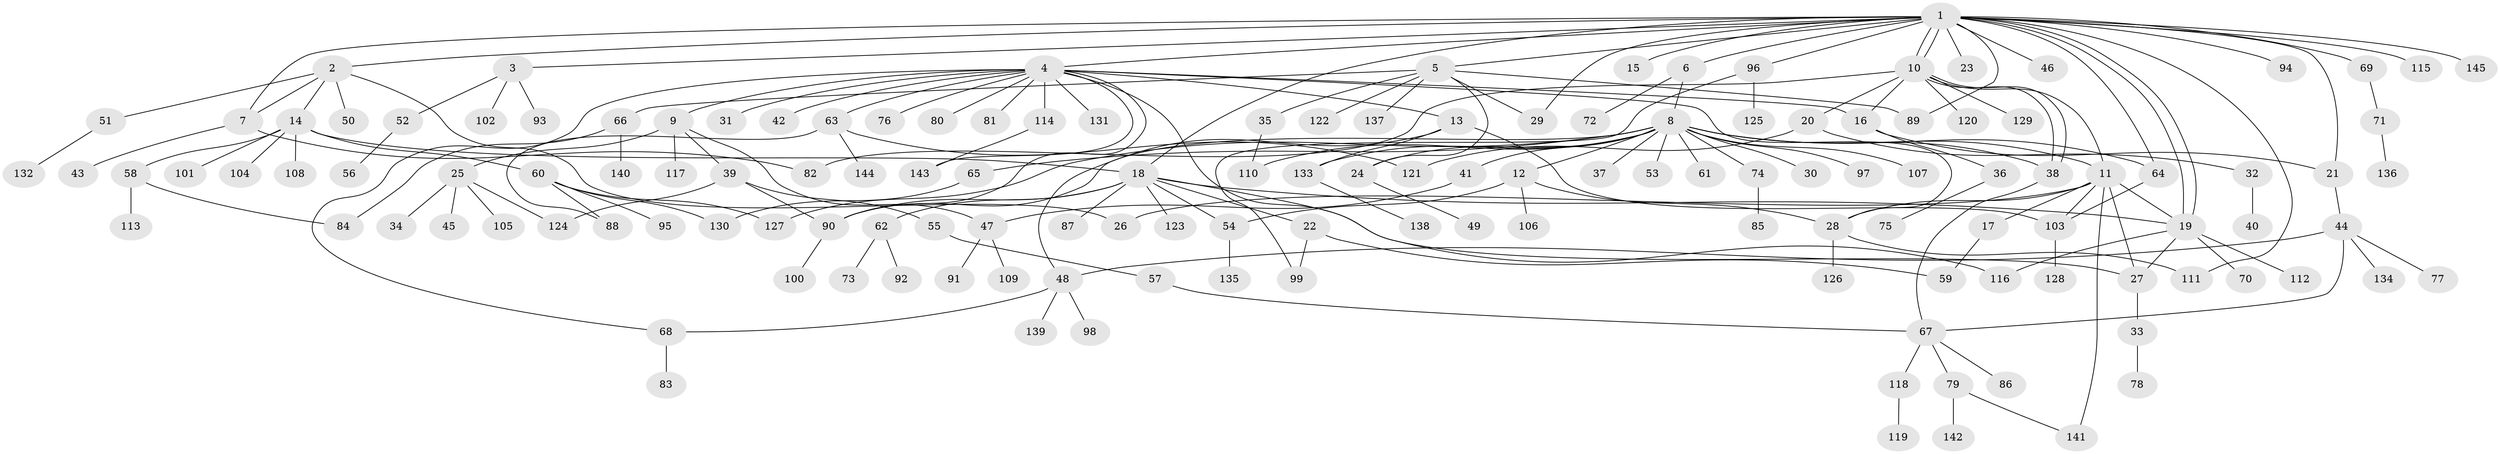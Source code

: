 // Generated by graph-tools (version 1.1) at 2025/35/03/09/25 02:35:40]
// undirected, 145 vertices, 190 edges
graph export_dot {
graph [start="1"]
  node [color=gray90,style=filled];
  1;
  2;
  3;
  4;
  5;
  6;
  7;
  8;
  9;
  10;
  11;
  12;
  13;
  14;
  15;
  16;
  17;
  18;
  19;
  20;
  21;
  22;
  23;
  24;
  25;
  26;
  27;
  28;
  29;
  30;
  31;
  32;
  33;
  34;
  35;
  36;
  37;
  38;
  39;
  40;
  41;
  42;
  43;
  44;
  45;
  46;
  47;
  48;
  49;
  50;
  51;
  52;
  53;
  54;
  55;
  56;
  57;
  58;
  59;
  60;
  61;
  62;
  63;
  64;
  65;
  66;
  67;
  68;
  69;
  70;
  71;
  72;
  73;
  74;
  75;
  76;
  77;
  78;
  79;
  80;
  81;
  82;
  83;
  84;
  85;
  86;
  87;
  88;
  89;
  90;
  91;
  92;
  93;
  94;
  95;
  96;
  97;
  98;
  99;
  100;
  101;
  102;
  103;
  104;
  105;
  106;
  107;
  108;
  109;
  110;
  111;
  112;
  113;
  114;
  115;
  116;
  117;
  118;
  119;
  120;
  121;
  122;
  123;
  124;
  125;
  126;
  127;
  128;
  129;
  130;
  131;
  132;
  133;
  134;
  135;
  136;
  137;
  138;
  139;
  140;
  141;
  142;
  143;
  144;
  145;
  1 -- 2;
  1 -- 3;
  1 -- 4;
  1 -- 5;
  1 -- 6;
  1 -- 7;
  1 -- 10;
  1 -- 10;
  1 -- 15;
  1 -- 18;
  1 -- 19;
  1 -- 19;
  1 -- 21;
  1 -- 23;
  1 -- 29;
  1 -- 46;
  1 -- 64;
  1 -- 69;
  1 -- 89;
  1 -- 94;
  1 -- 96;
  1 -- 111;
  1 -- 115;
  1 -- 145;
  2 -- 7;
  2 -- 14;
  2 -- 26;
  2 -- 50;
  2 -- 51;
  3 -- 52;
  3 -- 93;
  3 -- 102;
  4 -- 9;
  4 -- 13;
  4 -- 16;
  4 -- 28;
  4 -- 31;
  4 -- 42;
  4 -- 63;
  4 -- 68;
  4 -- 76;
  4 -- 80;
  4 -- 81;
  4 -- 90;
  4 -- 114;
  4 -- 116;
  4 -- 131;
  4 -- 143;
  5 -- 24;
  5 -- 29;
  5 -- 35;
  5 -- 66;
  5 -- 89;
  5 -- 122;
  5 -- 137;
  6 -- 8;
  6 -- 72;
  7 -- 43;
  7 -- 82;
  8 -- 11;
  8 -- 12;
  8 -- 24;
  8 -- 30;
  8 -- 37;
  8 -- 38;
  8 -- 41;
  8 -- 53;
  8 -- 61;
  8 -- 64;
  8 -- 65;
  8 -- 74;
  8 -- 90;
  8 -- 97;
  8 -- 107;
  8 -- 110;
  8 -- 127;
  8 -- 133;
  9 -- 25;
  9 -- 39;
  9 -- 47;
  9 -- 117;
  10 -- 11;
  10 -- 16;
  10 -- 20;
  10 -- 38;
  10 -- 38;
  10 -- 82;
  10 -- 120;
  10 -- 129;
  11 -- 17;
  11 -- 19;
  11 -- 26;
  11 -- 27;
  11 -- 28;
  11 -- 103;
  11 -- 141;
  12 -- 28;
  12 -- 54;
  12 -- 106;
  13 -- 48;
  13 -- 103;
  13 -- 133;
  14 -- 18;
  14 -- 58;
  14 -- 60;
  14 -- 101;
  14 -- 104;
  14 -- 108;
  16 -- 21;
  16 -- 36;
  17 -- 59;
  18 -- 19;
  18 -- 22;
  18 -- 27;
  18 -- 54;
  18 -- 62;
  18 -- 87;
  18 -- 90;
  18 -- 123;
  19 -- 27;
  19 -- 70;
  19 -- 112;
  19 -- 116;
  20 -- 32;
  20 -- 121;
  21 -- 44;
  22 -- 59;
  22 -- 99;
  24 -- 49;
  25 -- 34;
  25 -- 45;
  25 -- 105;
  25 -- 124;
  27 -- 33;
  28 -- 111;
  28 -- 126;
  32 -- 40;
  33 -- 78;
  35 -- 110;
  36 -- 75;
  38 -- 67;
  39 -- 55;
  39 -- 90;
  39 -- 124;
  41 -- 47;
  44 -- 48;
  44 -- 67;
  44 -- 77;
  44 -- 134;
  47 -- 91;
  47 -- 109;
  48 -- 68;
  48 -- 98;
  48 -- 139;
  51 -- 132;
  52 -- 56;
  54 -- 135;
  55 -- 57;
  57 -- 67;
  58 -- 84;
  58 -- 113;
  60 -- 88;
  60 -- 95;
  60 -- 127;
  60 -- 130;
  62 -- 73;
  62 -- 92;
  63 -- 88;
  63 -- 121;
  63 -- 144;
  64 -- 103;
  65 -- 130;
  66 -- 84;
  66 -- 140;
  67 -- 79;
  67 -- 86;
  67 -- 118;
  68 -- 83;
  69 -- 71;
  71 -- 136;
  74 -- 85;
  79 -- 141;
  79 -- 142;
  90 -- 100;
  96 -- 99;
  96 -- 125;
  103 -- 128;
  114 -- 143;
  118 -- 119;
  133 -- 138;
}
